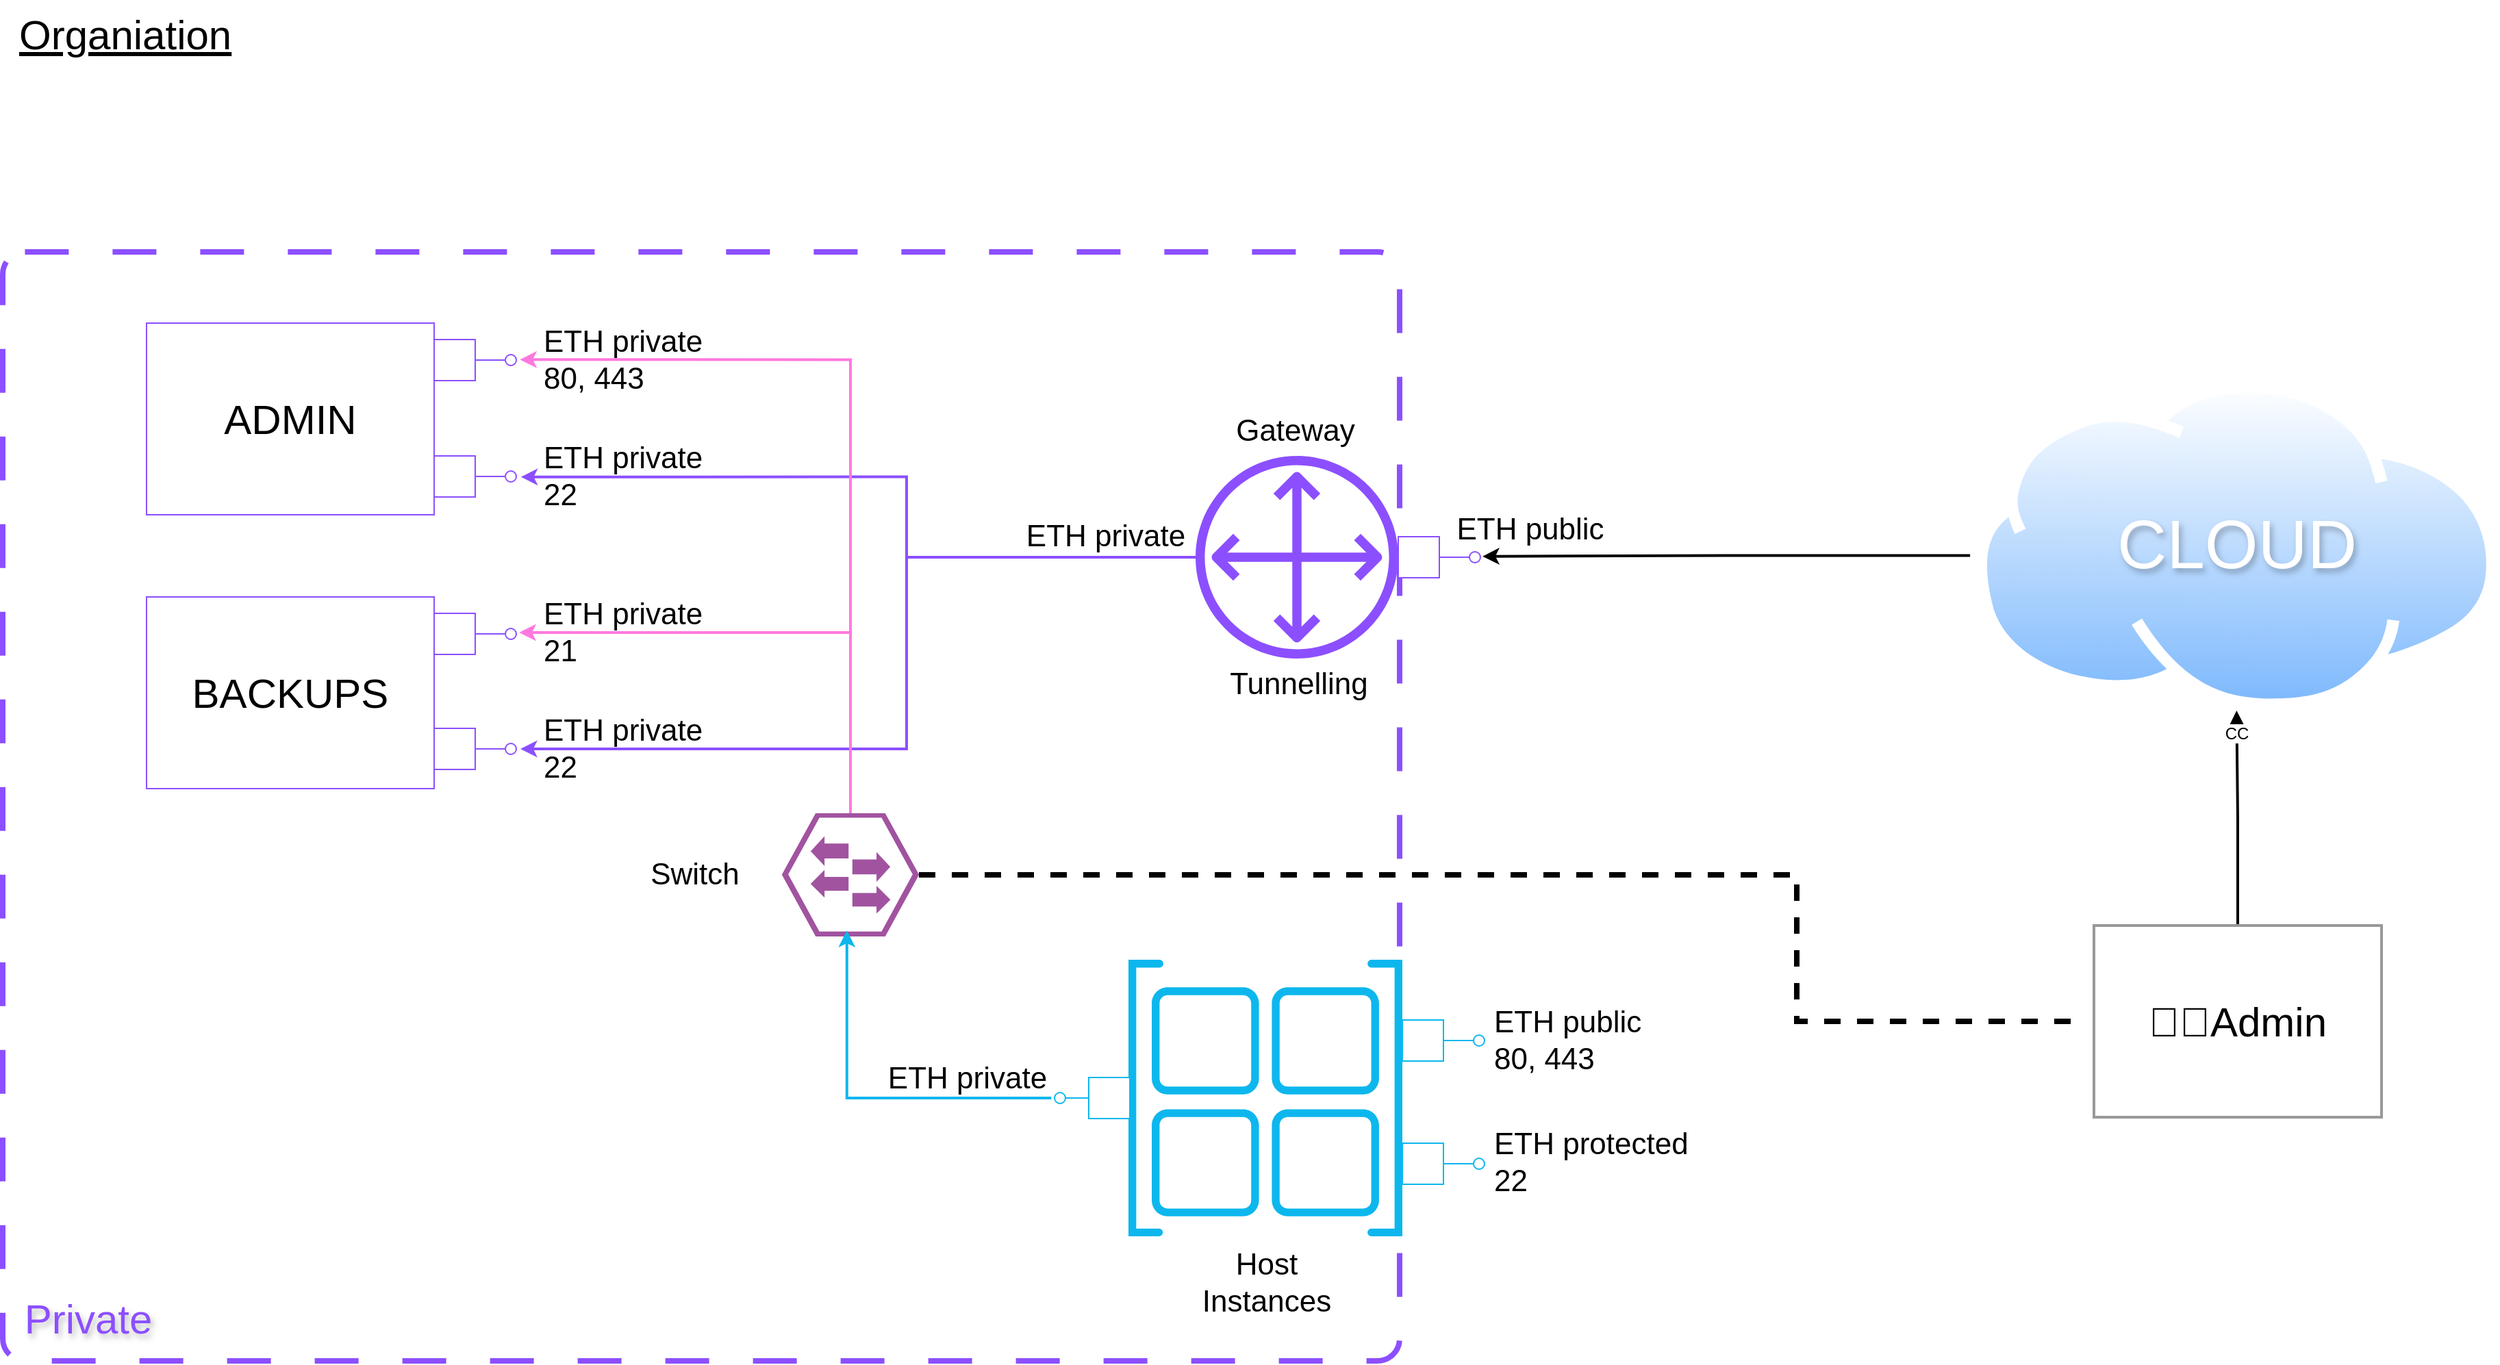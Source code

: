 <mxfile version="24.2.5" type="device">
  <diagram name="Organization" id="ynN78oTgX0Px0Qc10VjR">
    <mxGraphModel dx="2607" dy="1520" grid="1" gridSize="10" guides="1" tooltips="1" connect="1" arrows="1" fold="1" page="1" pageScale="1.5" pageWidth="827" pageHeight="1169" math="0" shadow="0">
      <root>
        <mxCell id="0" />
        <mxCell id="1" parent="0" />
        <mxCell id="iBzqbrWYD7J2i10mPG2j-7" value="" style="whiteSpace=wrap;html=1;fillColor=none;dashed=1;dashPattern=8 8;rounded=1;arcSize=2;strokeColor=#8C4FFF;strokeWidth=4;" parent="1" vertex="1">
          <mxGeometry x="290" y="472" width="1020" height="810" as="geometry" />
        </mxCell>
        <mxCell id="TYMXvzNvSo3Lo1fEAk2X-23" value="ETH private" style="text;strokeColor=none;align=center;fillColor=none;html=1;verticalAlign=middle;whiteSpace=wrap;rounded=0;fontSize=22;" parent="1" vertex="1">
          <mxGeometry x="926" y="1062" width="137" height="28" as="geometry" />
        </mxCell>
        <mxCell id="iBzqbrWYD7J2i10mPG2j-3" value="ADMIN" style="html=1;whiteSpace=wrap;strokeColor=#8C4FFF;fontSize=30;" parent="1" vertex="1">
          <mxGeometry x="395" y="524" width="210" height="140" as="geometry" />
        </mxCell>
        <mxCell id="iBzqbrWYD7J2i10mPG2j-5" value="BACKUPS" style="html=1;whiteSpace=wrap;strokeColor=#8C4FFF;fontSize=30;" parent="1" vertex="1">
          <mxGeometry x="395" y="724" width="210" height="140" as="geometry" />
        </mxCell>
        <mxCell id="TYMXvzNvSo3Lo1fEAk2X-8" style="edgeStyle=orthogonalEdgeStyle;rounded=0;orthogonalLoop=1;jettySize=auto;html=1;entryX=-0.417;entryY=0.542;entryDx=0;entryDy=0;strokeColor=#8C4FFF;strokeWidth=2;entryPerimeter=0;" parent="1" source="iBzqbrWYD7J2i10mPG2j-8" target="TOPCJg1FFOPqES8dCTAx-3" edge="1">
          <mxGeometry relative="1" as="geometry">
            <Array as="points">
              <mxPoint x="950" y="695" />
              <mxPoint x="950" y="636" />
            </Array>
            <mxPoint x="635" y="589" as="targetPoint" />
          </mxGeometry>
        </mxCell>
        <mxCell id="TYMXvzNvSo3Lo1fEAk2X-9" style="edgeStyle=orthogonalEdgeStyle;rounded=0;orthogonalLoop=1;jettySize=auto;html=1;entryX=-0.375;entryY=0.5;entryDx=0;entryDy=0;strokeColor=#8C4FFF;strokeWidth=2;entryPerimeter=0;" parent="1" source="iBzqbrWYD7J2i10mPG2j-8" target="TOPCJg1FFOPqES8dCTAx-18" edge="1">
          <mxGeometry relative="1" as="geometry">
            <Array as="points">
              <mxPoint x="950" y="695" />
              <mxPoint x="950" y="835" />
            </Array>
            <mxPoint x="635" y="795" as="targetPoint" />
          </mxGeometry>
        </mxCell>
        <mxCell id="iBzqbrWYD7J2i10mPG2j-8" value="" style="sketch=0;outlineConnect=0;fontColor=#232F3E;gradientColor=none;fillColor=#8C4FFF;strokeColor=none;dashed=0;verticalLabelPosition=bottom;verticalAlign=top;align=center;html=1;fontSize=12;fontStyle=0;aspect=fixed;pointerEvents=1;shape=mxgraph.aws4.customer_gateway;" parent="1" vertex="1">
          <mxGeometry x="1161" y="621" width="148" height="148" as="geometry" />
        </mxCell>
        <mxCell id="TYMXvzNvSo3Lo1fEAk2X-5" style="edgeStyle=orthogonalEdgeStyle;rounded=0;orthogonalLoop=1;jettySize=auto;html=1;entryX=-0.26;entryY=0.418;entryDx=0;entryDy=0;strokeWidth=2;strokeColor=#FF78DF;entryPerimeter=0;" parent="1" source="TYMXvzNvSo3Lo1fEAk2X-4" target="TOPCJg1FFOPqES8dCTAx-12" edge="1">
          <mxGeometry relative="1" as="geometry">
            <Array as="points">
              <mxPoint x="909" y="750" />
              <mxPoint x="667" y="750" />
            </Array>
            <mxPoint x="635" y="795" as="targetPoint" />
          </mxGeometry>
        </mxCell>
        <mxCell id="TYMXvzNvSo3Lo1fEAk2X-6" style="edgeStyle=orthogonalEdgeStyle;rounded=0;orthogonalLoop=1;jettySize=auto;html=1;entryX=-0.333;entryY=0.458;entryDx=0;entryDy=0;fontColor=#FF66FF;strokeColor=#FF78DF;strokeWidth=2;entryPerimeter=0;" parent="1" target="TOPCJg1FFOPqES8dCTAx-8" edge="1">
          <mxGeometry relative="1" as="geometry">
            <Array as="points">
              <mxPoint x="909" y="551" />
            </Array>
            <mxPoint x="909" y="868" as="sourcePoint" />
            <mxPoint x="635" y="575" as="targetPoint" />
          </mxGeometry>
        </mxCell>
        <mxCell id="TYMXvzNvSo3Lo1fEAk2X-4" value="" style="verticalLabelPosition=bottom;sketch=0;html=1;fillColor=#A153A0;strokeColor=#ffffff;verticalAlign=top;align=center;points=[[0,0.5,0],[0.125,0.25,0],[0.25,0,0],[0.5,0,0],[0.75,0,0],[0.875,0.25,0],[1,0.5,0],[0.875,0.75,0],[0.75,1,0],[0.5,1,0],[0.125,0.75,0]];pointerEvents=1;shape=mxgraph.cisco_safe.compositeIcon;bgIcon=mxgraph.cisco_safe.design.blank_device;resIcon=mxgraph.cisco_safe.design.access_switch_2;aspect=fixed;" parent="1" vertex="1">
          <mxGeometry x="859" y="882" width="100" height="90" as="geometry" />
        </mxCell>
        <mxCell id="TYMXvzNvSo3Lo1fEAk2X-12" value="ETH private" style="text;strokeColor=none;align=center;fillColor=none;html=1;verticalAlign=middle;whiteSpace=wrap;rounded=0;fontSize=22;" parent="1" vertex="1">
          <mxGeometry x="1032" y="665" width="127" height="30" as="geometry" />
        </mxCell>
        <mxCell id="TYMXvzNvSo3Lo1fEAk2X-13" value="Gateway" style="text;strokeColor=none;align=center;fillColor=none;html=1;verticalAlign=middle;whiteSpace=wrap;rounded=0;fontSize=22;" parent="1" vertex="1">
          <mxGeometry x="1186" y="588" width="96" height="30" as="geometry" />
        </mxCell>
        <mxCell id="TYMXvzNvSo3Lo1fEAk2X-14" value="Tunnelling" style="text;strokeColor=none;align=center;fillColor=none;html=1;verticalAlign=middle;whiteSpace=wrap;rounded=0;fontSize=22;" parent="1" vertex="1">
          <mxGeometry x="1173" y="773" width="127" height="30" as="geometry" />
        </mxCell>
        <mxCell id="TYMXvzNvSo3Lo1fEAk2X-15" value="Switch" style="text;strokeColor=none;align=center;fillColor=none;html=1;verticalAlign=middle;whiteSpace=wrap;rounded=0;fontSize=22;" parent="1" vertex="1">
          <mxGeometry x="732" y="912" width="127" height="30" as="geometry" />
        </mxCell>
        <mxCell id="TYMXvzNvSo3Lo1fEAk2X-19" value="" style="sketch=0;pointerEvents=1;shadow=0;dashed=0;html=1;strokeColor=none;fillColor=#0db7ed;aspect=fixed;labelPosition=center;verticalLabelPosition=bottom;verticalAlign=top;align=center;outlineConnect=0;shape=mxgraph.vvd.site_container;" parent="1" vertex="1">
          <mxGeometry x="1112" y="989" width="200" height="202.03" as="geometry" />
        </mxCell>
        <mxCell id="TYMXvzNvSo3Lo1fEAk2X-24" value="ETH public&lt;br&gt;80, 443" style="text;strokeColor=none;align=left;fillColor=none;html=1;verticalAlign=middle;whiteSpace=wrap;rounded=0;fontSize=22;spacingLeft=5;" parent="1" vertex="1">
          <mxGeometry x="1372" y="1020" width="118" height="56" as="geometry" />
        </mxCell>
        <mxCell id="TYMXvzNvSo3Lo1fEAk2X-25" value="Host&lt;br&gt;Instances" style="text;strokeColor=none;align=center;fillColor=none;html=1;verticalAlign=middle;whiteSpace=wrap;rounded=0;fontSize=22;" parent="1" vertex="1">
          <mxGeometry x="1173" y="1197" width="80" height="56" as="geometry" />
        </mxCell>
        <mxCell id="TYMXvzNvSo3Lo1fEAk2X-26" style="edgeStyle=orthogonalEdgeStyle;rounded=0;orthogonalLoop=1;jettySize=auto;html=1;entryX=0.474;entryY=0.951;entryDx=0;entryDy=0;entryPerimeter=0;strokeWidth=2;strokeColor=#0DB7ED;exitX=1.294;exitY=0.502;exitDx=0;exitDy=0;exitPerimeter=0;" parent="1" source="TOPCJg1FFOPqES8dCTAx-31" target="TYMXvzNvSo3Lo1fEAk2X-4" edge="1">
          <mxGeometry relative="1" as="geometry">
            <Array as="points">
              <mxPoint x="906" y="1090" />
            </Array>
            <mxPoint x="1084" y="1090" as="sourcePoint" />
          </mxGeometry>
        </mxCell>
        <mxCell id="TYMXvzNvSo3Lo1fEAk2X-28" style="edgeStyle=orthogonalEdgeStyle;rounded=0;orthogonalLoop=1;jettySize=auto;html=1;entryX=-0.195;entryY=0.418;entryDx=0;entryDy=0;exitX=-0.009;exitY=0.53;exitDx=0;exitDy=0;exitPerimeter=0;entryPerimeter=0;strokeWidth=2;" parent="1" source="TOPCJg1FFOPqES8dCTAx-39" target="TOPCJg1FFOPqES8dCTAx-43" edge="1">
          <mxGeometry relative="1" as="geometry">
            <mxPoint x="1689" y="693.0" as="sourcePoint" />
            <mxPoint x="1339" y="694" as="targetPoint" />
          </mxGeometry>
        </mxCell>
        <mxCell id="TYMXvzNvSo3Lo1fEAk2X-35" style="edgeStyle=orthogonalEdgeStyle;rounded=0;orthogonalLoop=1;jettySize=auto;html=1;entryX=0.5;entryY=1;entryDx=0;entryDy=0;strokeWidth=2;" parent="1" source="TYMXvzNvSo3Lo1fEAk2X-31" target="TOPCJg1FFOPqES8dCTAx-39" edge="1">
          <mxGeometry relative="1" as="geometry">
            <mxPoint x="1945" y="821.0" as="targetPoint" />
          </mxGeometry>
        </mxCell>
        <mxCell id="TYMXvzNvSo3Lo1fEAk2X-31" value="👨‍💼Admin" style="html=1;whiteSpace=wrap;strokeColor=#999999;fontSize=30;strokeWidth=2;" parent="1" vertex="1">
          <mxGeometry x="1817" y="964" width="210" height="140" as="geometry" />
        </mxCell>
        <mxCell id="TYMXvzNvSo3Lo1fEAk2X-37" value="ETH protected&lt;br&gt;22" style="text;strokeColor=none;align=left;fillColor=none;html=1;verticalAlign=middle;whiteSpace=wrap;rounded=0;fontSize=22;" parent="1" vertex="1">
          <mxGeometry x="1377" y="1109" width="153" height="56" as="geometry" />
        </mxCell>
        <mxCell id="TOPCJg1FFOPqES8dCTAx-1" value="" style="html=1;rounded=0;strokeColor=#8C4FFF;" vertex="1" parent="1">
          <mxGeometry x="605" y="621" width="30" height="30" as="geometry" />
        </mxCell>
        <mxCell id="TOPCJg1FFOPqES8dCTAx-2" value="" style="endArrow=none;html=1;rounded=0;align=center;verticalAlign=top;endFill=0;labelBackgroundColor=none;endSize=2;strokeColor=#8C4FFF;" edge="1" source="TOPCJg1FFOPqES8dCTAx-1" target="TOPCJg1FFOPqES8dCTAx-3" parent="1">
          <mxGeometry relative="1" as="geometry" />
        </mxCell>
        <mxCell id="TOPCJg1FFOPqES8dCTAx-3" value="" style="ellipse;html=1;fontSize=11;align=center;fillColor=none;points=[];aspect=fixed;resizable=0;verticalAlign=bottom;labelPosition=center;verticalLabelPosition=top;flipH=1;strokeColor=#8C4FFF;" vertex="1" parent="1">
          <mxGeometry x="657" y="632" width="8" height="8" as="geometry" />
        </mxCell>
        <mxCell id="TOPCJg1FFOPqES8dCTAx-4" value="&lt;span style=&quot;font-size: 22px;&quot;&gt;ETH private&lt;/span&gt;&lt;br style=&quot;padding: 0px; margin: 0px; font-size: 22px;&quot;&gt;&lt;div style=&quot;&quot;&gt;&lt;span style=&quot;font-size: 22px; background-color: initial;&quot;&gt;80, 443&lt;/span&gt;&lt;/div&gt;" style="text;html=1;align=left;verticalAlign=middle;resizable=0;points=[];autosize=1;strokeColor=none;fillColor=none;" vertex="1" parent="1">
          <mxGeometry x="683" y="516" width="140" height="70" as="geometry" />
        </mxCell>
        <mxCell id="TOPCJg1FFOPqES8dCTAx-6" value="" style="html=1;rounded=0;strokeColor=#8C4FFF;" vertex="1" parent="1">
          <mxGeometry x="605" y="536" width="30" height="30" as="geometry" />
        </mxCell>
        <mxCell id="TOPCJg1FFOPqES8dCTAx-7" value="" style="endArrow=none;html=1;rounded=0;align=center;verticalAlign=top;endFill=0;labelBackgroundColor=none;endSize=2;strokeColor=#8C4FFF;" edge="1" source="TOPCJg1FFOPqES8dCTAx-6" target="TOPCJg1FFOPqES8dCTAx-8" parent="1">
          <mxGeometry relative="1" as="geometry" />
        </mxCell>
        <mxCell id="TOPCJg1FFOPqES8dCTAx-8" value="" style="ellipse;html=1;fontSize=11;align=center;fillColor=none;points=[];aspect=fixed;resizable=0;verticalAlign=bottom;labelPosition=center;verticalLabelPosition=top;flipH=1;strokeColor=#8C4FFF;" vertex="1" parent="1">
          <mxGeometry x="657" y="547" width="8" height="8" as="geometry" />
        </mxCell>
        <mxCell id="TOPCJg1FFOPqES8dCTAx-9" value="&lt;span style=&quot;font-size: 22px;&quot;&gt;ETH private&lt;/span&gt;&lt;br style=&quot;padding: 0px; margin: 0px; font-size: 22px;&quot;&gt;&lt;div style=&quot;&quot;&gt;&lt;span style=&quot;font-size: 22px;&quot;&gt;22&lt;/span&gt;&lt;/div&gt;" style="text;html=1;align=left;verticalAlign=middle;resizable=0;points=[];autosize=1;strokeColor=none;fillColor=none;" vertex="1" parent="1">
          <mxGeometry x="683" y="601" width="140" height="70" as="geometry" />
        </mxCell>
        <mxCell id="TOPCJg1FFOPqES8dCTAx-10" value="" style="html=1;rounded=0;strokeColor=#8C4FFF;" vertex="1" parent="1">
          <mxGeometry x="605" y="736" width="30" height="30" as="geometry" />
        </mxCell>
        <mxCell id="TOPCJg1FFOPqES8dCTAx-11" value="" style="endArrow=none;html=1;rounded=0;align=center;verticalAlign=top;endFill=0;labelBackgroundColor=none;endSize=2;strokeColor=#8C4FFF;" edge="1" source="TOPCJg1FFOPqES8dCTAx-10" target="TOPCJg1FFOPqES8dCTAx-12" parent="1">
          <mxGeometry relative="1" as="geometry" />
        </mxCell>
        <mxCell id="TOPCJg1FFOPqES8dCTAx-12" value="" style="ellipse;html=1;fontSize=11;align=center;fillColor=none;points=[];aspect=fixed;resizable=0;verticalAlign=bottom;labelPosition=center;verticalLabelPosition=top;flipH=1;strokeColor=#8C4FFF;" vertex="1" parent="1">
          <mxGeometry x="657" y="747" width="8" height="8" as="geometry" />
        </mxCell>
        <mxCell id="TOPCJg1FFOPqES8dCTAx-16" value="" style="html=1;rounded=0;strokeColor=#8C4FFF;" vertex="1" parent="1">
          <mxGeometry x="605" y="820" width="30" height="30" as="geometry" />
        </mxCell>
        <mxCell id="TOPCJg1FFOPqES8dCTAx-17" value="" style="endArrow=none;html=1;rounded=0;align=center;verticalAlign=top;endFill=0;labelBackgroundColor=none;endSize=2;strokeColor=#8C4FFF;" edge="1" parent="1" source="TOPCJg1FFOPqES8dCTAx-16" target="TOPCJg1FFOPqES8dCTAx-18">
          <mxGeometry relative="1" as="geometry" />
        </mxCell>
        <mxCell id="TOPCJg1FFOPqES8dCTAx-18" value="" style="ellipse;html=1;fontSize=11;align=center;fillColor=none;points=[];aspect=fixed;resizable=0;verticalAlign=bottom;labelPosition=center;verticalLabelPosition=top;flipH=1;strokeColor=#8C4FFF;" vertex="1" parent="1">
          <mxGeometry x="657" y="831" width="8" height="8" as="geometry" />
        </mxCell>
        <mxCell id="TOPCJg1FFOPqES8dCTAx-19" value="&lt;span style=&quot;font-size: 22px;&quot;&gt;ETH private&lt;/span&gt;&lt;br style=&quot;padding: 0px; margin: 0px; font-size: 22px;&quot;&gt;&lt;div style=&quot;&quot;&gt;&lt;span style=&quot;font-size: 22px;&quot;&gt;21&lt;/span&gt;&lt;/div&gt;" style="text;html=1;align=left;verticalAlign=middle;resizable=0;points=[];autosize=1;strokeColor=none;fillColor=none;" vertex="1" parent="1">
          <mxGeometry x="683" y="715" width="140" height="70" as="geometry" />
        </mxCell>
        <mxCell id="TOPCJg1FFOPqES8dCTAx-20" value="&lt;span style=&quot;font-size: 22px;&quot;&gt;ETH private&lt;/span&gt;&lt;br style=&quot;padding: 0px; margin: 0px; font-size: 22px;&quot;&gt;&lt;div style=&quot;&quot;&gt;&lt;span style=&quot;font-size: 22px;&quot;&gt;22&lt;/span&gt;&lt;/div&gt;" style="text;html=1;align=left;verticalAlign=middle;resizable=0;points=[];autosize=1;strokeColor=none;fillColor=none;" vertex="1" parent="1">
          <mxGeometry x="683" y="800" width="140" height="70" as="geometry" />
        </mxCell>
        <mxCell id="TOPCJg1FFOPqES8dCTAx-21" value="&lt;font style=&quot;font-size: 30px;&quot;&gt;Private&lt;/font&gt;" style="text;html=1;align=center;verticalAlign=middle;resizable=0;points=[];autosize=1;strokeColor=none;fillColor=none;fontColor=#8C4FFF;textShadow=1;" vertex="1" parent="1">
          <mxGeometry x="292" y="1226" width="120" height="50" as="geometry" />
        </mxCell>
        <mxCell id="TOPCJg1FFOPqES8dCTAx-22" value="&lt;font style=&quot;font-size: 30px;&quot;&gt;&lt;u&gt;Organiation&lt;/u&gt;&lt;/font&gt;" style="text;html=1;align=left;verticalAlign=middle;resizable=0;points=[];autosize=1;strokeColor=none;fillColor=none;" vertex="1" parent="1">
          <mxGeometry x="300" y="288" width="180" height="50" as="geometry" />
        </mxCell>
        <mxCell id="TOPCJg1FFOPqES8dCTAx-29" value="" style="html=1;rounded=0;flipH=1;direction=west;strokeColor=#0DB7ED;" vertex="1" parent="1">
          <mxGeometry x="1083" y="1075" width="30" height="30" as="geometry" />
        </mxCell>
        <mxCell id="TOPCJg1FFOPqES8dCTAx-30" value="" style="endArrow=none;html=1;rounded=0;align=center;verticalAlign=top;endFill=0;labelBackgroundColor=none;endSize=2;exitX=1;exitY=0.5;exitDx=0;exitDy=0;strokeColor=#0DB7ED;" edge="1" parent="1" source="TOPCJg1FFOPqES8dCTAx-29" target="TOPCJg1FFOPqES8dCTAx-31">
          <mxGeometry relative="1" as="geometry">
            <Array as="points" />
          </mxGeometry>
        </mxCell>
        <mxCell id="TOPCJg1FFOPqES8dCTAx-31" value="" style="ellipse;html=1;fontSize=11;align=center;fillColor=none;points=[];aspect=fixed;resizable=0;verticalAlign=bottom;labelPosition=center;verticalLabelPosition=top;flipH=1;strokeColor=#0DB7ED;" vertex="1" parent="1">
          <mxGeometry x="1058" y="1086" width="8" height="8" as="geometry" />
        </mxCell>
        <mxCell id="TOPCJg1FFOPqES8dCTAx-33" value="" style="html=1;rounded=0;strokeColor=#0DB7ED;" vertex="1" parent="1">
          <mxGeometry x="1312" y="1033" width="30" height="30" as="geometry" />
        </mxCell>
        <mxCell id="TOPCJg1FFOPqES8dCTAx-34" value="" style="endArrow=none;html=1;rounded=0;align=center;verticalAlign=top;endFill=0;labelBackgroundColor=none;endSize=2;strokeColor=#0DB7ED;" edge="1" source="TOPCJg1FFOPqES8dCTAx-33" target="TOPCJg1FFOPqES8dCTAx-35" parent="1">
          <mxGeometry relative="1" as="geometry" />
        </mxCell>
        <mxCell id="TOPCJg1FFOPqES8dCTAx-35" value="" style="ellipse;html=1;fontSize=11;align=center;fillColor=none;points=[];aspect=fixed;resizable=0;verticalAlign=bottom;labelPosition=center;verticalLabelPosition=top;flipH=1;strokeColor=#0DB7ED;" vertex="1" parent="1">
          <mxGeometry x="1364" y="1044" width="8" height="8" as="geometry" />
        </mxCell>
        <mxCell id="TOPCJg1FFOPqES8dCTAx-36" value="" style="html=1;rounded=0;strokeColor=#0DB7ED;" vertex="1" parent="1">
          <mxGeometry x="1312" y="1123" width="30" height="30" as="geometry" />
        </mxCell>
        <mxCell id="TOPCJg1FFOPqES8dCTAx-37" value="" style="endArrow=none;html=1;rounded=0;align=center;verticalAlign=top;endFill=0;labelBackgroundColor=none;endSize=2;strokeColor=#0DB7ED;" edge="1" parent="1" source="TOPCJg1FFOPqES8dCTAx-36" target="TOPCJg1FFOPqES8dCTAx-38">
          <mxGeometry relative="1" as="geometry" />
        </mxCell>
        <mxCell id="TOPCJg1FFOPqES8dCTAx-38" value="" style="ellipse;html=1;fontSize=11;align=center;fillColor=none;points=[];aspect=fixed;resizable=0;verticalAlign=bottom;labelPosition=center;verticalLabelPosition=top;flipH=1;strokeColor=#0DB7ED;" vertex="1" parent="1">
          <mxGeometry x="1364" y="1134" width="8" height="8" as="geometry" />
        </mxCell>
        <mxCell id="TOPCJg1FFOPqES8dCTAx-39" value="CC" style="image;aspect=fixed;perimeter=ellipsePerimeter;html=1;align=center;shadow=0;dashed=0;spacingTop=3;image=img/lib/active_directory/internet_cloud.svg;" vertex="1" parent="1">
          <mxGeometry x="1730" y="566" width="382.35" height="241" as="geometry" />
        </mxCell>
        <mxCell id="TOPCJg1FFOPqES8dCTAx-41" value="" style="html=1;rounded=0;strokeColor=#8C4FFF;" vertex="1" parent="1">
          <mxGeometry x="1309" y="680" width="30" height="30" as="geometry" />
        </mxCell>
        <mxCell id="TOPCJg1FFOPqES8dCTAx-42" value="" style="endArrow=none;html=1;rounded=0;align=center;verticalAlign=top;endFill=0;labelBackgroundColor=none;endSize=2;strokeColor=#8C4FFF;" edge="1" source="TOPCJg1FFOPqES8dCTAx-41" target="TOPCJg1FFOPqES8dCTAx-43" parent="1">
          <mxGeometry relative="1" as="geometry" />
        </mxCell>
        <mxCell id="TOPCJg1FFOPqES8dCTAx-43" value="" style="ellipse;html=1;fontSize=11;align=center;fillColor=none;points=[];aspect=fixed;resizable=0;verticalAlign=bottom;labelPosition=center;verticalLabelPosition=top;flipH=1;strokeColor=#8C4FFF;" vertex="1" parent="1">
          <mxGeometry x="1361" y="691" width="8" height="8" as="geometry" />
        </mxCell>
        <mxCell id="TOPCJg1FFOPqES8dCTAx-44" value="&lt;font style=&quot;font-size: 22px;&quot;&gt;ETH public&lt;/font&gt;" style="text;html=1;align=center;verticalAlign=middle;resizable=0;points=[];autosize=1;strokeColor=none;fillColor=none;" vertex="1" parent="1">
          <mxGeometry x="1340" y="655" width="130" height="40" as="geometry" />
        </mxCell>
        <mxCell id="TOPCJg1FFOPqES8dCTAx-45" style="edgeStyle=orthogonalEdgeStyle;rounded=0;orthogonalLoop=1;jettySize=auto;html=1;entryX=-0.062;entryY=0.486;entryDx=0;entryDy=0;entryPerimeter=0;dashed=1;strokeWidth=4;endArrow=none;endFill=0;" edge="1" parent="1" source="TYMXvzNvSo3Lo1fEAk2X-4" target="TYMXvzNvSo3Lo1fEAk2X-31">
          <mxGeometry relative="1" as="geometry">
            <Array as="points">
              <mxPoint x="1600" y="927" />
              <mxPoint x="1600" y="1034" />
              <mxPoint x="1804" y="1034" />
            </Array>
          </mxGeometry>
        </mxCell>
        <mxCell id="TOPCJg1FFOPqES8dCTAx-46" value="&lt;font style=&quot;font-size: 50px;&quot;&gt;CLOUD&lt;/font&gt;" style="text;html=1;align=center;verticalAlign=middle;resizable=0;points=[];autosize=1;strokeColor=none;fillColor=none;textShadow=1;fontColor=#FFFFFF;" vertex="1" parent="1">
          <mxGeometry x="1821.17" y="650" width="200" height="70" as="geometry" />
        </mxCell>
      </root>
    </mxGraphModel>
  </diagram>
</mxfile>
